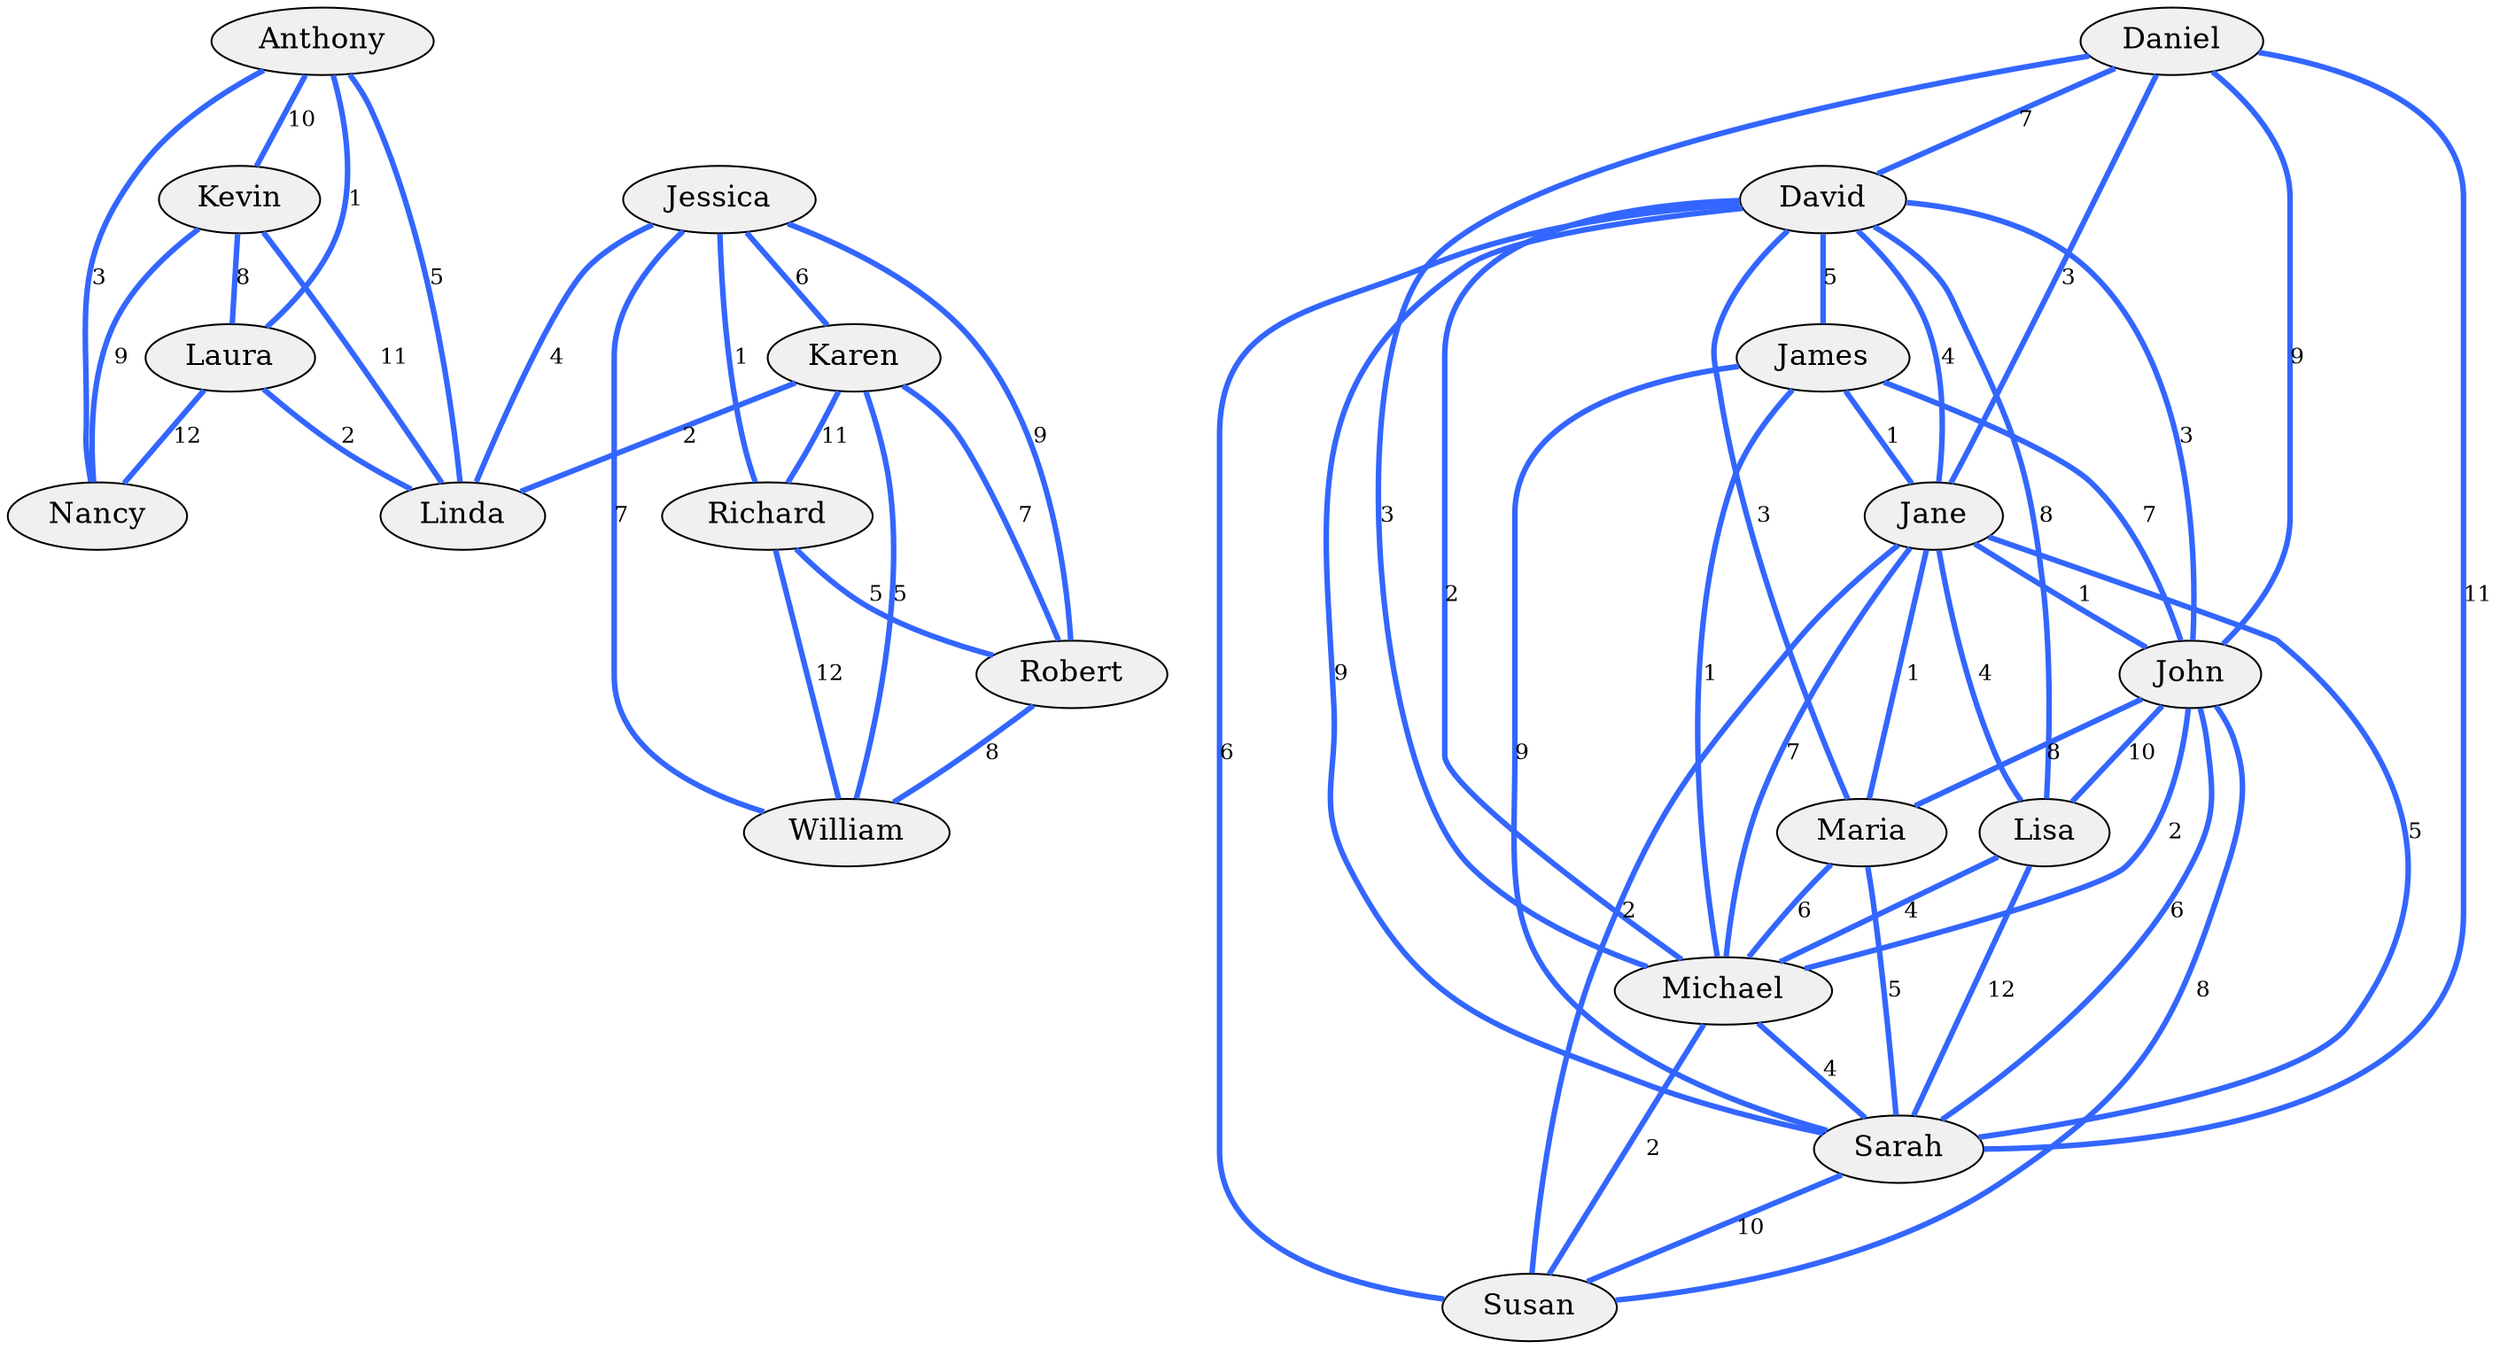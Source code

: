 graph G {
  graph [splines=true, overlap=false];
  node [style=filled, fillcolor="#f0f0f0", shape=ellipse, fontcolor=black, fontsize=16];
  edge [fontcolor="black", fontsize=12, color="#3366ff", penwidth=3];
  Laura;
  William;
  Nancy;
  David;
  Susan;
  Kevin;
  Jane;
  Jessica;
  John;
  Richard;
  Sarah;
  James;
  Lisa;
  Anthony;
  Karen;
  Michael;
  Daniel;
  Maria;
  Robert;
  Laura -- Nancy [label="12"];
  Laura -- Linda [label="2"];
  David -- John [label="3"];
  David -- Jane [label="4"];
  David -- Sarah [label="9"];
  David -- Michael [label="2"];
  David -- Maria [label="3"];
  David -- James [label="5"];
  David -- Susan [label="6"];
  David -- Lisa [label="8"];
  Kevin -- Laura [label="8"];
  Kevin -- Nancy [label="9"];
  Kevin -- Linda [label="11"];
  Jane -- John [label="1"];
  Jane -- Sarah [label="5"];
  Jane -- Michael [label="7"];
  Jane -- Maria [label="1"];
  Jane -- Susan [label="2"];
  Jane -- Lisa [label="4"];
  Jessica -- Robert [label="9"];
  Jessica -- Richard [label="1"];
  Jessica -- Linda [label="4"];
  Jessica -- Karen [label="6"];
  Jessica -- William [label="7"];
  John -- Sarah [label="6"];
  John -- Michael [label="2"];
  John -- Maria [label="8"];
  John -- Susan [label="8"];
  John -- Lisa [label="10"];
  Richard -- Robert [label="5"];
  Richard -- William [label="12"];
  Sarah -- Susan [label="10"];
  James -- John [label="7"];
  James -- Jane [label="1"];
  James -- Sarah [label="9"];
  James -- Michael [label="1"];
  Lisa -- Sarah [label="12"];
  Lisa -- Michael [label="4"];
  Anthony -- Kevin [label="10"];
  Anthony -- Laura [label="1"];
  Anthony -- Nancy [label="3"];
  Anthony -- Linda [label="5"];
  Karen -- Robert [label="7"];
  Karen -- Richard [label="11"];
  Karen -- Linda [label="2"];
  Karen -- William [label="5"];
  Michael -- Sarah [label="4"];
  Michael -- Susan [label="2"];
  Daniel -- John [label="9"];
  Daniel -- Jane [label="3"];
  Daniel -- David [label="7"];
  Daniel -- Sarah [label="11"];
  Daniel -- Michael [label="3"];
  Maria -- Sarah [label="5"];
  Maria -- Michael [label="6"];
  Robert -- William [label="8"];
}
